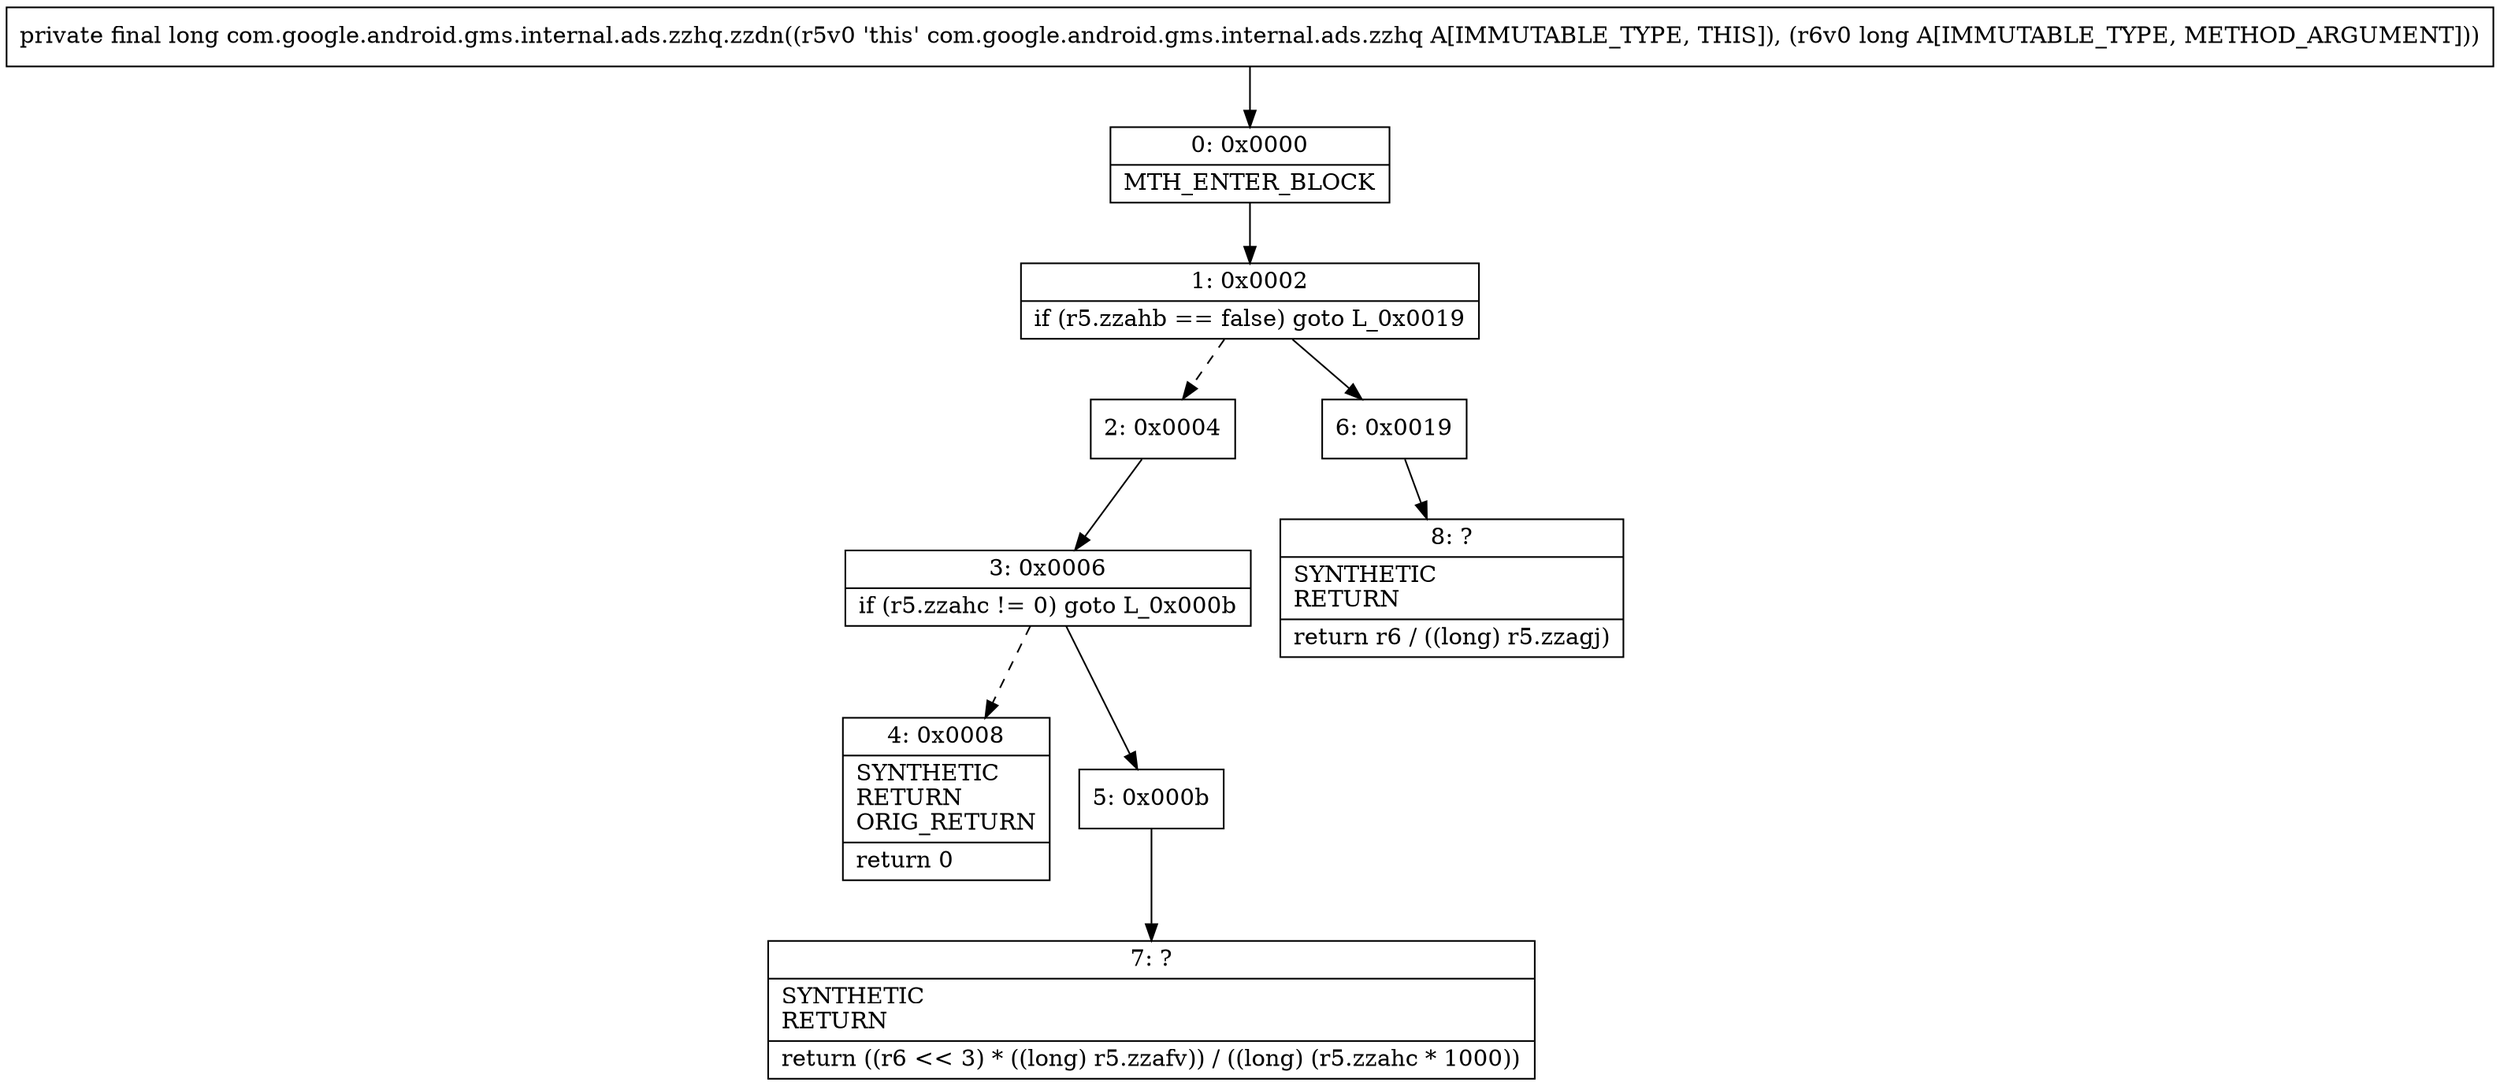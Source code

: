 digraph "CFG forcom.google.android.gms.internal.ads.zzhq.zzdn(J)J" {
Node_0 [shape=record,label="{0\:\ 0x0000|MTH_ENTER_BLOCK\l}"];
Node_1 [shape=record,label="{1\:\ 0x0002|if (r5.zzahb == false) goto L_0x0019\l}"];
Node_2 [shape=record,label="{2\:\ 0x0004}"];
Node_3 [shape=record,label="{3\:\ 0x0006|if (r5.zzahc != 0) goto L_0x000b\l}"];
Node_4 [shape=record,label="{4\:\ 0x0008|SYNTHETIC\lRETURN\lORIG_RETURN\l|return 0\l}"];
Node_5 [shape=record,label="{5\:\ 0x000b}"];
Node_6 [shape=record,label="{6\:\ 0x0019}"];
Node_7 [shape=record,label="{7\:\ ?|SYNTHETIC\lRETURN\l|return ((r6 \<\< 3) * ((long) r5.zzafv)) \/ ((long) (r5.zzahc * 1000))\l}"];
Node_8 [shape=record,label="{8\:\ ?|SYNTHETIC\lRETURN\l|return r6 \/ ((long) r5.zzagj)\l}"];
MethodNode[shape=record,label="{private final long com.google.android.gms.internal.ads.zzhq.zzdn((r5v0 'this' com.google.android.gms.internal.ads.zzhq A[IMMUTABLE_TYPE, THIS]), (r6v0 long A[IMMUTABLE_TYPE, METHOD_ARGUMENT])) }"];
MethodNode -> Node_0;
Node_0 -> Node_1;
Node_1 -> Node_2[style=dashed];
Node_1 -> Node_6;
Node_2 -> Node_3;
Node_3 -> Node_4[style=dashed];
Node_3 -> Node_5;
Node_5 -> Node_7;
Node_6 -> Node_8;
}

